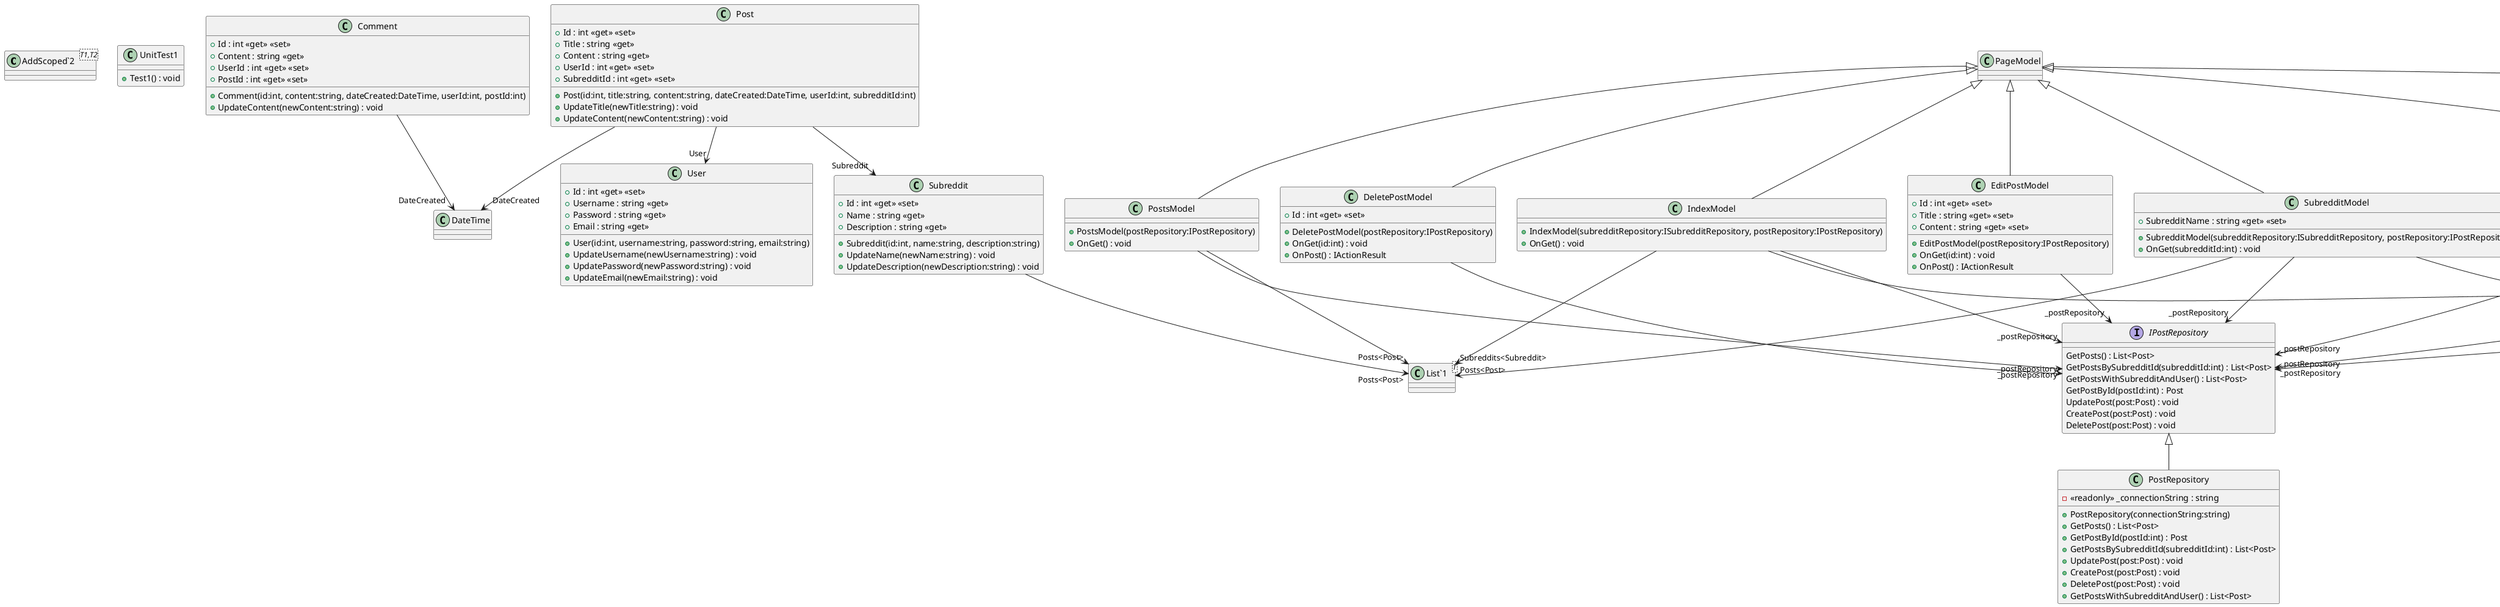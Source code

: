 @startuml
class "AddScoped`2"<T1,T2> {
}
class UnitTest1 {
    + Test1() : void
}
class Comment {
    + Comment(id:int, content:string, dateCreated:DateTime, userId:int, postId:int)
    + Id : int <<get>> <<set>>
    + Content : string <<get>>
    + UserId : int <<get>> <<set>>
    + PostId : int <<get>> <<set>>
    + UpdateContent(newContent:string) : void
}
Comment --> "DateCreated" DateTime
class Post {
    + Post(id:int, title:string, content:string, dateCreated:DateTime, userId:int, subredditId:int)
    + Id : int <<get>> <<set>>
    + Title : string <<get>>
    + Content : string <<get>>
    + UserId : int <<get>> <<set>>
    + SubredditId : int <<get>> <<set>>
    + UpdateTitle(newTitle:string) : void
    + UpdateContent(newContent:string) : void
}
Post --> "DateCreated" DateTime
Post --> "Subreddit" Subreddit
Post --> "User" User
class Subreddit {
    + Subreddit(id:int, name:string, description:string)
    + Id : int <<get>> <<set>>
    + Name : string <<get>>
    + Description : string <<get>>
    + UpdateName(newName:string) : void
    + UpdateDescription(newDescription:string) : void
}
class "List`1"<T> {
}
Subreddit --> "Posts<Post>" "List`1"
class User {
    + User(id:int, username:string, password:string, email:string)
    + Id : int <<get>> <<set>>
    + Username : string <<get>>
    + Password : string <<get>>
    + Email : string <<get>>
    + UpdateUsername(newUsername:string) : void
    + UpdatePassword(newPassword:string) : void
    + UpdateEmail(newEmail:string) : void
}
interface IPostRepository {
    GetPosts() : List<Post>
    GetPostsBySubredditId(subredditId:int) : List<Post>
    GetPostsWithSubredditAndUser() : List<Post>
    GetPostById(postId:int) : Post
    UpdatePost(post:Post) : void
    CreatePost(post:Post) : void
    DeletePost(post:Post) : void
}
interface ISubredditRepository {
    GetSubreddits() : List<Subreddit>
    GetSubredditById(subredditId:int) : Subreddit
    UpdateSubreddit(subreddit:Subreddit) : void
}
interface IUserRepository {
    GetUsers() : List<User>
    GetUserById(userId:int) : User
    UpdateUser(user:User) : void
}
class PostService {
    + PostService(postRepository:IPostRepository)
    + GetPosts() : List<Post>
    + GetPostById(postId:int) : Post
    + UpdatePost(postId:int, newTitle:string, newContent:string) : void
}
PostService --> "_postRepository" IPostRepository
class RedditService {
    + RedditService(postRepository:IPostRepository, subredditRepository:ISubredditRepository, userRepository:IUserRepository)
    + GetPosts() : List<Post>
    + GetSubreddits() : List<Subreddit>
    + GetUsers() : List<User>
}
RedditService --> "_postRepository" IPostRepository
RedditService --> "_subredditRepository" ISubredditRepository
RedditService --> "_userRepository" IUserRepository
class SubredditService {
    + SubredditService(subredditRepository:ISubredditRepository)
    + GetSubredditById(subredditId:int) : Subreddit
    + GetSubreddits() : List<Subreddit>
    + UpdateSubreddit(subreddit:Subreddit) : void
}
SubredditService --> "_subredditRepository" ISubredditRepository
class UserService {
    + UserService(userRepository:IUserRepository)
    + GetUsers() : List<User>
    + GetUserById(userId:int) : User
    + UpdateUser(userId:int, newUsername:string, newPassword:string, newEmail:string) : void
}
UserService --> "_userRepository" IUserRepository
class PostRepository {
    - <<readonly>> _connectionString : string
    + PostRepository(connectionString:string)
    + GetPosts() : List<Post>
    + GetPostById(postId:int) : Post
    + GetPostsBySubredditId(subredditId:int) : List<Post>
    + UpdatePost(post:Post) : void
    + CreatePost(post:Post) : void
    + DeletePost(post:Post) : void
    + GetPostsWithSubredditAndUser() : List<Post>
}
IPostRepository <|-- PostRepository
class SubredditRepository {
    - <<readonly>> _connectionString : string
    + SubredditRepository(connectionString:string)
    + GetSubreddits() : List<Subreddit>
    + GetSubredditById(subredditId:int) : Subreddit
    + UpdateSubreddit(subreddit:Subreddit) : void
}
ISubredditRepository <|-- SubredditRepository
class UserRepository {
    - <<readonly>> _connectionString : string
    + UserRepository(connectionString:string)
    + GetUsers() : List<User>
    + GetUserById(userId:int) : User
    + UpdateUser(user:User) : void
}
IUserRepository <|-- UserRepository
class CreatePostModel {
    + CreatePostModel(postRepository:IPostRepository, subredditRepository:ISubredditRepository)
    + Title : string <<get>> <<set>>
    + Content : string <<get>> <<set>>
    + SubredditId : int <<get>> <<set>>
    + OnGet() : void
    + OnPost() : IActionResult
}
PageModel <|-- CreatePostModel
CreatePostModel --> "_postRepository" IPostRepository
CreatePostModel --> "_subredditRepository" ISubredditRepository
CreatePostModel --> "SubredditSelectList" SelectList
class DeletePostModel {
    + DeletePostModel(postRepository:IPostRepository)
    + Id : int <<get>> <<set>>
    + OnGet(id:int) : void
    + OnPost() : IActionResult
}
PageModel <|-- DeletePostModel
DeletePostModel --> "_postRepository" IPostRepository
class EditPostModel {
    + EditPostModel(postRepository:IPostRepository)
    + Id : int <<get>> <<set>>
    + Title : string <<get>> <<set>>
    + Content : string <<get>> <<set>>
    + OnGet(id:int) : void
    + OnPost() : IActionResult
}
PageModel <|-- EditPostModel
EditPostModel --> "_postRepository" IPostRepository
class ErrorModel {
    + RequestId : string? <<get>> <<set>>
    + ShowRequestId : bool <<get>>
    + ErrorModel(logger:ILogger<ErrorModel>)
    + OnGet() : void
}
class "ILogger`1"<T> {
}
PageModel <|-- ErrorModel
ErrorModel --> "_logger<ErrorModel>" "ILogger`1"
class IndexModel {
    + IndexModel(subredditRepository:ISubredditRepository, postRepository:IPostRepository)
    + OnGet() : void
}
class "List`1"<T> {
}
PageModel <|-- IndexModel
IndexModel --> "_subredditRepository" ISubredditRepository
IndexModel --> "_postRepository" IPostRepository
IndexModel --> "Subreddits<Subreddit>" "List`1"
class PostsModel {
    + PostsModel(postRepository:IPostRepository)
    + OnGet() : void
}
class "List`1"<T> {
}
PageModel <|-- PostsModel
PostsModel --> "_postRepository" IPostRepository
PostsModel --> "Posts<Post>" "List`1"
class SubredditModel {
    + SubredditModel(subredditRepository:ISubredditRepository, postRepository:IPostRepository)
    + SubredditName : string <<get>> <<set>>
    + OnGet(subredditId:int) : void
}
class "List`1"<T> {
}
PageModel <|-- SubredditModel
SubredditModel --> "_subredditRepository" ISubredditRepository
SubredditModel --> "_postRepository" IPostRepository
SubredditModel --> "Posts<Post>" "List`1"
@enduml
